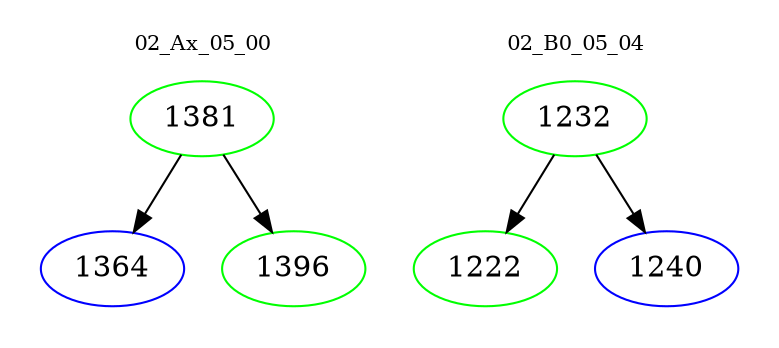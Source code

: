 digraph{
subgraph cluster_0 {
color = white
label = "02_Ax_05_00";
fontsize=10;
T0_1381 [label="1381", color="green"]
T0_1381 -> T0_1364 [color="black"]
T0_1364 [label="1364", color="blue"]
T0_1381 -> T0_1396 [color="black"]
T0_1396 [label="1396", color="green"]
}
subgraph cluster_1 {
color = white
label = "02_B0_05_04";
fontsize=10;
T1_1232 [label="1232", color="green"]
T1_1232 -> T1_1222 [color="black"]
T1_1222 [label="1222", color="green"]
T1_1232 -> T1_1240 [color="black"]
T1_1240 [label="1240", color="blue"]
}
}
